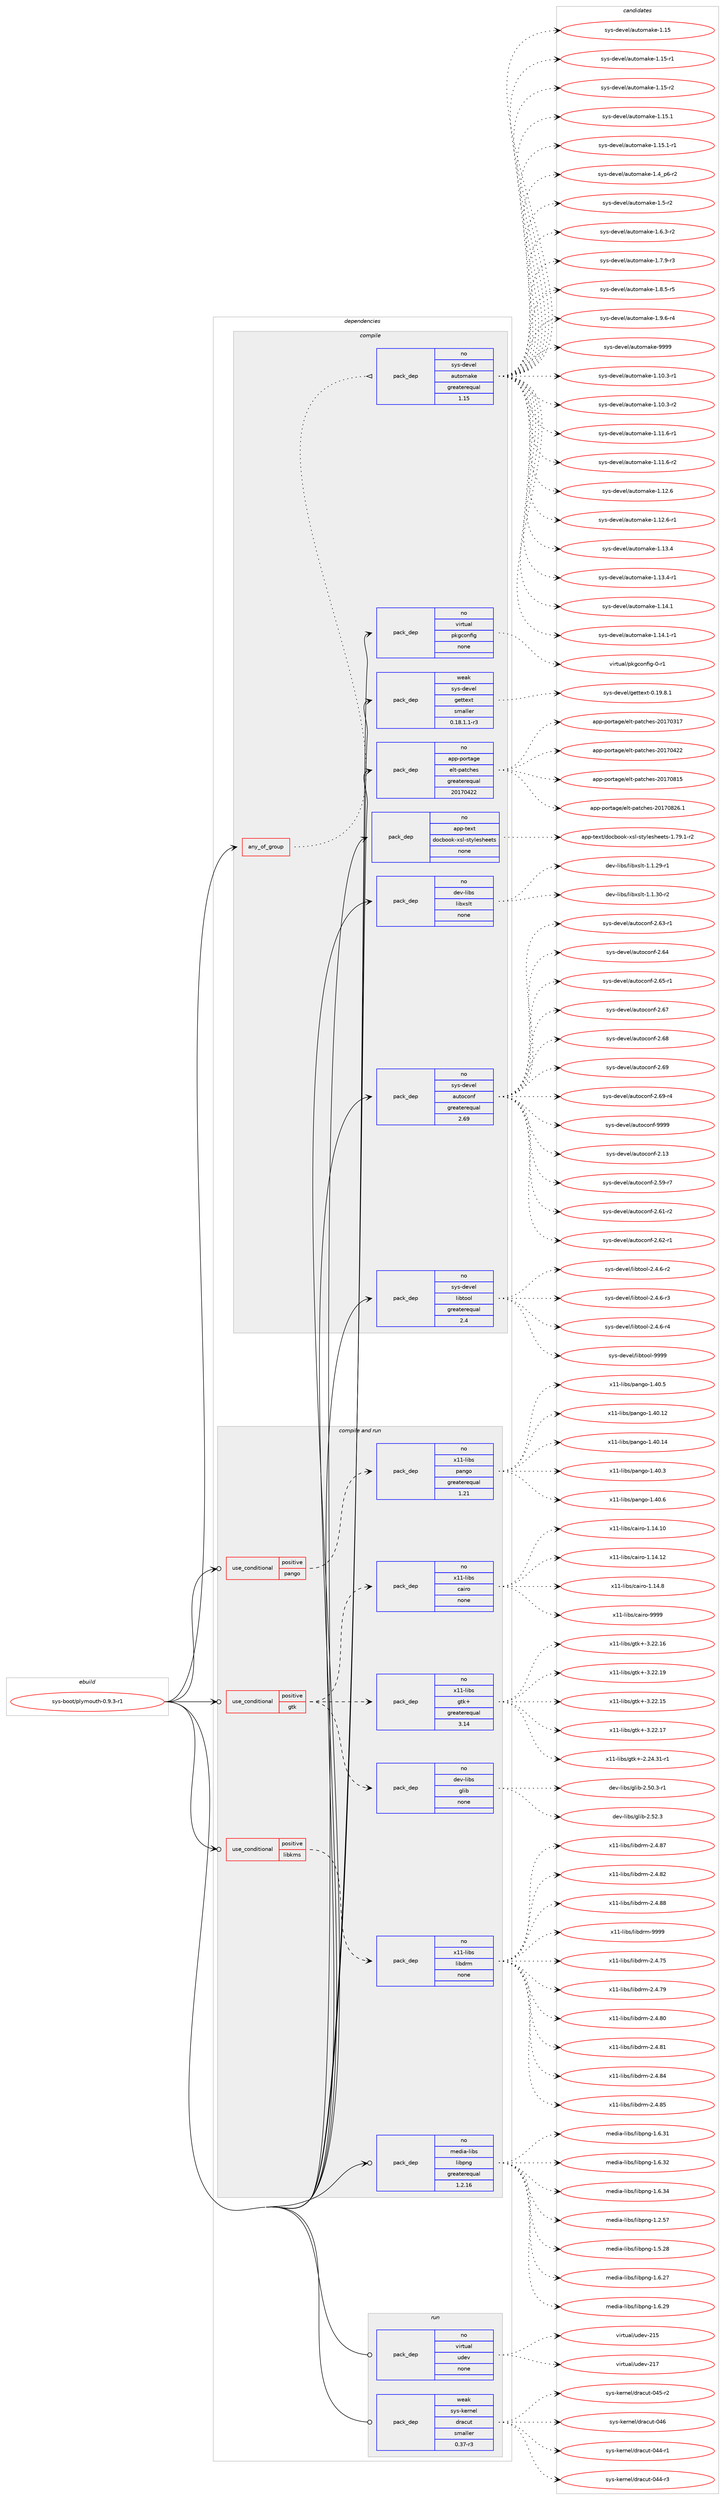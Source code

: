 digraph prolog {

# *************
# Graph options
# *************

newrank=true;
concentrate=true;
compound=true;
graph [rankdir=LR,fontname=Helvetica,fontsize=10,ranksep=1.5];#, ranksep=2.5, nodesep=0.2];
edge  [arrowhead=vee];
node  [fontname=Helvetica,fontsize=10];

# **********
# The ebuild
# **********

subgraph cluster_leftcol {
color=gray;
rank=same;
label=<<i>ebuild</i>>;
id [label="sys-boot/plymouth-0.9.3-r1", color=red, width=4, href="../sys-boot/plymouth-0.9.3-r1.svg"];
}

# ****************
# The dependencies
# ****************

subgraph cluster_midcol {
color=gray;
label=<<i>dependencies</i>>;
subgraph cluster_compile {
fillcolor="#eeeeee";
style=filled;
label=<<i>compile</i>>;
subgraph any30 {
dependency4354 [label=<<TABLE BORDER="0" CELLBORDER="1" CELLSPACING="0" CELLPADDING="4"><TR><TD CELLPADDING="10">any_of_group</TD></TR></TABLE>>, shape=none, color=red];subgraph pack3863 {
dependency4355 [label=<<TABLE BORDER="0" CELLBORDER="1" CELLSPACING="0" CELLPADDING="4" WIDTH="220"><TR><TD ROWSPAN="6" CELLPADDING="30">pack_dep</TD></TR><TR><TD WIDTH="110">no</TD></TR><TR><TD>sys-devel</TD></TR><TR><TD>automake</TD></TR><TR><TD>greaterequal</TD></TR><TR><TD>1.15</TD></TR></TABLE>>, shape=none, color=blue];
}
dependency4354:e -> dependency4355:w [weight=20,style="dotted",arrowhead="oinv"];
}
id:e -> dependency4354:w [weight=20,style="solid",arrowhead="vee"];
subgraph pack3864 {
dependency4356 [label=<<TABLE BORDER="0" CELLBORDER="1" CELLSPACING="0" CELLPADDING="4" WIDTH="220"><TR><TD ROWSPAN="6" CELLPADDING="30">pack_dep</TD></TR><TR><TD WIDTH="110">no</TD></TR><TR><TD>app-portage</TD></TR><TR><TD>elt-patches</TD></TR><TR><TD>greaterequal</TD></TR><TR><TD>20170422</TD></TR></TABLE>>, shape=none, color=blue];
}
id:e -> dependency4356:w [weight=20,style="solid",arrowhead="vee"];
subgraph pack3865 {
dependency4357 [label=<<TABLE BORDER="0" CELLBORDER="1" CELLSPACING="0" CELLPADDING="4" WIDTH="220"><TR><TD ROWSPAN="6" CELLPADDING="30">pack_dep</TD></TR><TR><TD WIDTH="110">no</TD></TR><TR><TD>app-text</TD></TR><TR><TD>docbook-xsl-stylesheets</TD></TR><TR><TD>none</TD></TR><TR><TD></TD></TR></TABLE>>, shape=none, color=blue];
}
id:e -> dependency4357:w [weight=20,style="solid",arrowhead="vee"];
subgraph pack3866 {
dependency4358 [label=<<TABLE BORDER="0" CELLBORDER="1" CELLSPACING="0" CELLPADDING="4" WIDTH="220"><TR><TD ROWSPAN="6" CELLPADDING="30">pack_dep</TD></TR><TR><TD WIDTH="110">no</TD></TR><TR><TD>dev-libs</TD></TR><TR><TD>libxslt</TD></TR><TR><TD>none</TD></TR><TR><TD></TD></TR></TABLE>>, shape=none, color=blue];
}
id:e -> dependency4358:w [weight=20,style="solid",arrowhead="vee"];
subgraph pack3867 {
dependency4359 [label=<<TABLE BORDER="0" CELLBORDER="1" CELLSPACING="0" CELLPADDING="4" WIDTH="220"><TR><TD ROWSPAN="6" CELLPADDING="30">pack_dep</TD></TR><TR><TD WIDTH="110">no</TD></TR><TR><TD>sys-devel</TD></TR><TR><TD>autoconf</TD></TR><TR><TD>greaterequal</TD></TR><TR><TD>2.69</TD></TR></TABLE>>, shape=none, color=blue];
}
id:e -> dependency4359:w [weight=20,style="solid",arrowhead="vee"];
subgraph pack3868 {
dependency4360 [label=<<TABLE BORDER="0" CELLBORDER="1" CELLSPACING="0" CELLPADDING="4" WIDTH="220"><TR><TD ROWSPAN="6" CELLPADDING="30">pack_dep</TD></TR><TR><TD WIDTH="110">no</TD></TR><TR><TD>sys-devel</TD></TR><TR><TD>libtool</TD></TR><TR><TD>greaterequal</TD></TR><TR><TD>2.4</TD></TR></TABLE>>, shape=none, color=blue];
}
id:e -> dependency4360:w [weight=20,style="solid",arrowhead="vee"];
subgraph pack3869 {
dependency4361 [label=<<TABLE BORDER="0" CELLBORDER="1" CELLSPACING="0" CELLPADDING="4" WIDTH="220"><TR><TD ROWSPAN="6" CELLPADDING="30">pack_dep</TD></TR><TR><TD WIDTH="110">no</TD></TR><TR><TD>virtual</TD></TR><TR><TD>pkgconfig</TD></TR><TR><TD>none</TD></TR><TR><TD></TD></TR></TABLE>>, shape=none, color=blue];
}
id:e -> dependency4361:w [weight=20,style="solid",arrowhead="vee"];
subgraph pack3870 {
dependency4362 [label=<<TABLE BORDER="0" CELLBORDER="1" CELLSPACING="0" CELLPADDING="4" WIDTH="220"><TR><TD ROWSPAN="6" CELLPADDING="30">pack_dep</TD></TR><TR><TD WIDTH="110">weak</TD></TR><TR><TD>sys-devel</TD></TR><TR><TD>gettext</TD></TR><TR><TD>smaller</TD></TR><TR><TD>0.18.1.1-r3</TD></TR></TABLE>>, shape=none, color=blue];
}
id:e -> dependency4362:w [weight=20,style="solid",arrowhead="vee"];
}
subgraph cluster_compileandrun {
fillcolor="#eeeeee";
style=filled;
label=<<i>compile and run</i>>;
subgraph cond459 {
dependency4363 [label=<<TABLE BORDER="0" CELLBORDER="1" CELLSPACING="0" CELLPADDING="4"><TR><TD ROWSPAN="3" CELLPADDING="10">use_conditional</TD></TR><TR><TD>positive</TD></TR><TR><TD>gtk</TD></TR></TABLE>>, shape=none, color=red];
subgraph pack3871 {
dependency4364 [label=<<TABLE BORDER="0" CELLBORDER="1" CELLSPACING="0" CELLPADDING="4" WIDTH="220"><TR><TD ROWSPAN="6" CELLPADDING="30">pack_dep</TD></TR><TR><TD WIDTH="110">no</TD></TR><TR><TD>dev-libs</TD></TR><TR><TD>glib</TD></TR><TR><TD>none</TD></TR><TR><TD></TD></TR></TABLE>>, shape=none, color=blue];
}
dependency4363:e -> dependency4364:w [weight=20,style="dashed",arrowhead="vee"];
subgraph pack3872 {
dependency4365 [label=<<TABLE BORDER="0" CELLBORDER="1" CELLSPACING="0" CELLPADDING="4" WIDTH="220"><TR><TD ROWSPAN="6" CELLPADDING="30">pack_dep</TD></TR><TR><TD WIDTH="110">no</TD></TR><TR><TD>x11-libs</TD></TR><TR><TD>gtk+</TD></TR><TR><TD>greaterequal</TD></TR><TR><TD>3.14</TD></TR></TABLE>>, shape=none, color=blue];
}
dependency4363:e -> dependency4365:w [weight=20,style="dashed",arrowhead="vee"];
subgraph pack3873 {
dependency4366 [label=<<TABLE BORDER="0" CELLBORDER="1" CELLSPACING="0" CELLPADDING="4" WIDTH="220"><TR><TD ROWSPAN="6" CELLPADDING="30">pack_dep</TD></TR><TR><TD WIDTH="110">no</TD></TR><TR><TD>x11-libs</TD></TR><TR><TD>cairo</TD></TR><TR><TD>none</TD></TR><TR><TD></TD></TR></TABLE>>, shape=none, color=blue];
}
dependency4363:e -> dependency4366:w [weight=20,style="dashed",arrowhead="vee"];
}
id:e -> dependency4363:w [weight=20,style="solid",arrowhead="odotvee"];
subgraph cond460 {
dependency4367 [label=<<TABLE BORDER="0" CELLBORDER="1" CELLSPACING="0" CELLPADDING="4"><TR><TD ROWSPAN="3" CELLPADDING="10">use_conditional</TD></TR><TR><TD>positive</TD></TR><TR><TD>libkms</TD></TR></TABLE>>, shape=none, color=red];
subgraph pack3874 {
dependency4368 [label=<<TABLE BORDER="0" CELLBORDER="1" CELLSPACING="0" CELLPADDING="4" WIDTH="220"><TR><TD ROWSPAN="6" CELLPADDING="30">pack_dep</TD></TR><TR><TD WIDTH="110">no</TD></TR><TR><TD>x11-libs</TD></TR><TR><TD>libdrm</TD></TR><TR><TD>none</TD></TR><TR><TD></TD></TR></TABLE>>, shape=none, color=blue];
}
dependency4367:e -> dependency4368:w [weight=20,style="dashed",arrowhead="vee"];
}
id:e -> dependency4367:w [weight=20,style="solid",arrowhead="odotvee"];
subgraph cond461 {
dependency4369 [label=<<TABLE BORDER="0" CELLBORDER="1" CELLSPACING="0" CELLPADDING="4"><TR><TD ROWSPAN="3" CELLPADDING="10">use_conditional</TD></TR><TR><TD>positive</TD></TR><TR><TD>pango</TD></TR></TABLE>>, shape=none, color=red];
subgraph pack3875 {
dependency4370 [label=<<TABLE BORDER="0" CELLBORDER="1" CELLSPACING="0" CELLPADDING="4" WIDTH="220"><TR><TD ROWSPAN="6" CELLPADDING="30">pack_dep</TD></TR><TR><TD WIDTH="110">no</TD></TR><TR><TD>x11-libs</TD></TR><TR><TD>pango</TD></TR><TR><TD>greaterequal</TD></TR><TR><TD>1.21</TD></TR></TABLE>>, shape=none, color=blue];
}
dependency4369:e -> dependency4370:w [weight=20,style="dashed",arrowhead="vee"];
}
id:e -> dependency4369:w [weight=20,style="solid",arrowhead="odotvee"];
subgraph pack3876 {
dependency4371 [label=<<TABLE BORDER="0" CELLBORDER="1" CELLSPACING="0" CELLPADDING="4" WIDTH="220"><TR><TD ROWSPAN="6" CELLPADDING="30">pack_dep</TD></TR><TR><TD WIDTH="110">no</TD></TR><TR><TD>media-libs</TD></TR><TR><TD>libpng</TD></TR><TR><TD>greaterequal</TD></TR><TR><TD>1.2.16</TD></TR></TABLE>>, shape=none, color=blue];
}
id:e -> dependency4371:w [weight=20,style="solid",arrowhead="odotvee"];
}
subgraph cluster_run {
fillcolor="#eeeeee";
style=filled;
label=<<i>run</i>>;
subgraph pack3877 {
dependency4372 [label=<<TABLE BORDER="0" CELLBORDER="1" CELLSPACING="0" CELLPADDING="4" WIDTH="220"><TR><TD ROWSPAN="6" CELLPADDING="30">pack_dep</TD></TR><TR><TD WIDTH="110">no</TD></TR><TR><TD>virtual</TD></TR><TR><TD>udev</TD></TR><TR><TD>none</TD></TR><TR><TD></TD></TR></TABLE>>, shape=none, color=blue];
}
id:e -> dependency4372:w [weight=20,style="solid",arrowhead="odot"];
subgraph pack3878 {
dependency4373 [label=<<TABLE BORDER="0" CELLBORDER="1" CELLSPACING="0" CELLPADDING="4" WIDTH="220"><TR><TD ROWSPAN="6" CELLPADDING="30">pack_dep</TD></TR><TR><TD WIDTH="110">weak</TD></TR><TR><TD>sys-kernel</TD></TR><TR><TD>dracut</TD></TR><TR><TD>smaller</TD></TR><TR><TD>0.37-r3</TD></TR></TABLE>>, shape=none, color=blue];
}
id:e -> dependency4373:w [weight=20,style="solid",arrowhead="odot"];
}
}

# **************
# The candidates
# **************

subgraph cluster_choices {
rank=same;
color=gray;
label=<<i>candidates</i>>;

subgraph choice3863 {
color=black;
nodesep=1;
choice11512111545100101118101108479711711611110997107101454946494846514511449 [label="sys-devel/automake-1.10.3-r1", color=red, width=4,href="../sys-devel/automake-1.10.3-r1.svg"];
choice11512111545100101118101108479711711611110997107101454946494846514511450 [label="sys-devel/automake-1.10.3-r2", color=red, width=4,href="../sys-devel/automake-1.10.3-r2.svg"];
choice11512111545100101118101108479711711611110997107101454946494946544511449 [label="sys-devel/automake-1.11.6-r1", color=red, width=4,href="../sys-devel/automake-1.11.6-r1.svg"];
choice11512111545100101118101108479711711611110997107101454946494946544511450 [label="sys-devel/automake-1.11.6-r2", color=red, width=4,href="../sys-devel/automake-1.11.6-r2.svg"];
choice1151211154510010111810110847971171161111099710710145494649504654 [label="sys-devel/automake-1.12.6", color=red, width=4,href="../sys-devel/automake-1.12.6.svg"];
choice11512111545100101118101108479711711611110997107101454946495046544511449 [label="sys-devel/automake-1.12.6-r1", color=red, width=4,href="../sys-devel/automake-1.12.6-r1.svg"];
choice1151211154510010111810110847971171161111099710710145494649514652 [label="sys-devel/automake-1.13.4", color=red, width=4,href="../sys-devel/automake-1.13.4.svg"];
choice11512111545100101118101108479711711611110997107101454946495146524511449 [label="sys-devel/automake-1.13.4-r1", color=red, width=4,href="../sys-devel/automake-1.13.4-r1.svg"];
choice1151211154510010111810110847971171161111099710710145494649524649 [label="sys-devel/automake-1.14.1", color=red, width=4,href="../sys-devel/automake-1.14.1.svg"];
choice11512111545100101118101108479711711611110997107101454946495246494511449 [label="sys-devel/automake-1.14.1-r1", color=red, width=4,href="../sys-devel/automake-1.14.1-r1.svg"];
choice115121115451001011181011084797117116111109971071014549464953 [label="sys-devel/automake-1.15", color=red, width=4,href="../sys-devel/automake-1.15.svg"];
choice1151211154510010111810110847971171161111099710710145494649534511449 [label="sys-devel/automake-1.15-r1", color=red, width=4,href="../sys-devel/automake-1.15-r1.svg"];
choice1151211154510010111810110847971171161111099710710145494649534511450 [label="sys-devel/automake-1.15-r2", color=red, width=4,href="../sys-devel/automake-1.15-r2.svg"];
choice1151211154510010111810110847971171161111099710710145494649534649 [label="sys-devel/automake-1.15.1", color=red, width=4,href="../sys-devel/automake-1.15.1.svg"];
choice11512111545100101118101108479711711611110997107101454946495346494511449 [label="sys-devel/automake-1.15.1-r1", color=red, width=4,href="../sys-devel/automake-1.15.1-r1.svg"];
choice115121115451001011181011084797117116111109971071014549465295112544511450 [label="sys-devel/automake-1.4_p6-r2", color=red, width=4,href="../sys-devel/automake-1.4_p6-r2.svg"];
choice11512111545100101118101108479711711611110997107101454946534511450 [label="sys-devel/automake-1.5-r2", color=red, width=4,href="../sys-devel/automake-1.5-r2.svg"];
choice115121115451001011181011084797117116111109971071014549465446514511450 [label="sys-devel/automake-1.6.3-r2", color=red, width=4,href="../sys-devel/automake-1.6.3-r2.svg"];
choice115121115451001011181011084797117116111109971071014549465546574511451 [label="sys-devel/automake-1.7.9-r3", color=red, width=4,href="../sys-devel/automake-1.7.9-r3.svg"];
choice115121115451001011181011084797117116111109971071014549465646534511453 [label="sys-devel/automake-1.8.5-r5", color=red, width=4,href="../sys-devel/automake-1.8.5-r5.svg"];
choice115121115451001011181011084797117116111109971071014549465746544511452 [label="sys-devel/automake-1.9.6-r4", color=red, width=4,href="../sys-devel/automake-1.9.6-r4.svg"];
choice115121115451001011181011084797117116111109971071014557575757 [label="sys-devel/automake-9999", color=red, width=4,href="../sys-devel/automake-9999.svg"];
dependency4355:e -> choice11512111545100101118101108479711711611110997107101454946494846514511449:w [style=dotted,weight="100"];
dependency4355:e -> choice11512111545100101118101108479711711611110997107101454946494846514511450:w [style=dotted,weight="100"];
dependency4355:e -> choice11512111545100101118101108479711711611110997107101454946494946544511449:w [style=dotted,weight="100"];
dependency4355:e -> choice11512111545100101118101108479711711611110997107101454946494946544511450:w [style=dotted,weight="100"];
dependency4355:e -> choice1151211154510010111810110847971171161111099710710145494649504654:w [style=dotted,weight="100"];
dependency4355:e -> choice11512111545100101118101108479711711611110997107101454946495046544511449:w [style=dotted,weight="100"];
dependency4355:e -> choice1151211154510010111810110847971171161111099710710145494649514652:w [style=dotted,weight="100"];
dependency4355:e -> choice11512111545100101118101108479711711611110997107101454946495146524511449:w [style=dotted,weight="100"];
dependency4355:e -> choice1151211154510010111810110847971171161111099710710145494649524649:w [style=dotted,weight="100"];
dependency4355:e -> choice11512111545100101118101108479711711611110997107101454946495246494511449:w [style=dotted,weight="100"];
dependency4355:e -> choice115121115451001011181011084797117116111109971071014549464953:w [style=dotted,weight="100"];
dependency4355:e -> choice1151211154510010111810110847971171161111099710710145494649534511449:w [style=dotted,weight="100"];
dependency4355:e -> choice1151211154510010111810110847971171161111099710710145494649534511450:w [style=dotted,weight="100"];
dependency4355:e -> choice1151211154510010111810110847971171161111099710710145494649534649:w [style=dotted,weight="100"];
dependency4355:e -> choice11512111545100101118101108479711711611110997107101454946495346494511449:w [style=dotted,weight="100"];
dependency4355:e -> choice115121115451001011181011084797117116111109971071014549465295112544511450:w [style=dotted,weight="100"];
dependency4355:e -> choice11512111545100101118101108479711711611110997107101454946534511450:w [style=dotted,weight="100"];
dependency4355:e -> choice115121115451001011181011084797117116111109971071014549465446514511450:w [style=dotted,weight="100"];
dependency4355:e -> choice115121115451001011181011084797117116111109971071014549465546574511451:w [style=dotted,weight="100"];
dependency4355:e -> choice115121115451001011181011084797117116111109971071014549465646534511453:w [style=dotted,weight="100"];
dependency4355:e -> choice115121115451001011181011084797117116111109971071014549465746544511452:w [style=dotted,weight="100"];
dependency4355:e -> choice115121115451001011181011084797117116111109971071014557575757:w [style=dotted,weight="100"];
}
subgraph choice3864 {
color=black;
nodesep=1;
choice97112112451121111141169710310147101108116451129711699104101115455048495548514955 [label="app-portage/elt-patches-20170317", color=red, width=4,href="../app-portage/elt-patches-20170317.svg"];
choice97112112451121111141169710310147101108116451129711699104101115455048495548525050 [label="app-portage/elt-patches-20170422", color=red, width=4,href="../app-portage/elt-patches-20170422.svg"];
choice97112112451121111141169710310147101108116451129711699104101115455048495548564953 [label="app-portage/elt-patches-20170815", color=red, width=4,href="../app-portage/elt-patches-20170815.svg"];
choice971121124511211111411697103101471011081164511297116991041011154550484955485650544649 [label="app-portage/elt-patches-20170826.1", color=red, width=4,href="../app-portage/elt-patches-20170826.1.svg"];
dependency4356:e -> choice97112112451121111141169710310147101108116451129711699104101115455048495548514955:w [style=dotted,weight="100"];
dependency4356:e -> choice97112112451121111141169710310147101108116451129711699104101115455048495548525050:w [style=dotted,weight="100"];
dependency4356:e -> choice97112112451121111141169710310147101108116451129711699104101115455048495548564953:w [style=dotted,weight="100"];
dependency4356:e -> choice971121124511211111411697103101471011081164511297116991041011154550484955485650544649:w [style=dotted,weight="100"];
}
subgraph choice3865 {
color=black;
nodesep=1;
choice97112112451161011201164710011199981111111074512011510845115116121108101115104101101116115454946555746494511450 [label="app-text/docbook-xsl-stylesheets-1.79.1-r2", color=red, width=4,href="../app-text/docbook-xsl-stylesheets-1.79.1-r2.svg"];
dependency4357:e -> choice97112112451161011201164710011199981111111074512011510845115116121108101115104101101116115454946555746494511450:w [style=dotted,weight="100"];
}
subgraph choice3866 {
color=black;
nodesep=1;
choice10010111845108105981154710810598120115108116454946494650574511449 [label="dev-libs/libxslt-1.1.29-r1", color=red, width=4,href="../dev-libs/libxslt-1.1.29-r1.svg"];
choice10010111845108105981154710810598120115108116454946494651484511450 [label="dev-libs/libxslt-1.1.30-r2", color=red, width=4,href="../dev-libs/libxslt-1.1.30-r2.svg"];
dependency4358:e -> choice10010111845108105981154710810598120115108116454946494650574511449:w [style=dotted,weight="100"];
dependency4358:e -> choice10010111845108105981154710810598120115108116454946494651484511450:w [style=dotted,weight="100"];
}
subgraph choice3867 {
color=black;
nodesep=1;
choice115121115451001011181011084797117116111991111101024550464951 [label="sys-devel/autoconf-2.13", color=red, width=4,href="../sys-devel/autoconf-2.13.svg"];
choice1151211154510010111810110847971171161119911111010245504653574511455 [label="sys-devel/autoconf-2.59-r7", color=red, width=4,href="../sys-devel/autoconf-2.59-r7.svg"];
choice1151211154510010111810110847971171161119911111010245504654494511450 [label="sys-devel/autoconf-2.61-r2", color=red, width=4,href="../sys-devel/autoconf-2.61-r2.svg"];
choice1151211154510010111810110847971171161119911111010245504654504511449 [label="sys-devel/autoconf-2.62-r1", color=red, width=4,href="../sys-devel/autoconf-2.62-r1.svg"];
choice1151211154510010111810110847971171161119911111010245504654514511449 [label="sys-devel/autoconf-2.63-r1", color=red, width=4,href="../sys-devel/autoconf-2.63-r1.svg"];
choice115121115451001011181011084797117116111991111101024550465452 [label="sys-devel/autoconf-2.64", color=red, width=4,href="../sys-devel/autoconf-2.64.svg"];
choice1151211154510010111810110847971171161119911111010245504654534511449 [label="sys-devel/autoconf-2.65-r1", color=red, width=4,href="../sys-devel/autoconf-2.65-r1.svg"];
choice115121115451001011181011084797117116111991111101024550465455 [label="sys-devel/autoconf-2.67", color=red, width=4,href="../sys-devel/autoconf-2.67.svg"];
choice115121115451001011181011084797117116111991111101024550465456 [label="sys-devel/autoconf-2.68", color=red, width=4,href="../sys-devel/autoconf-2.68.svg"];
choice115121115451001011181011084797117116111991111101024550465457 [label="sys-devel/autoconf-2.69", color=red, width=4,href="../sys-devel/autoconf-2.69.svg"];
choice1151211154510010111810110847971171161119911111010245504654574511452 [label="sys-devel/autoconf-2.69-r4", color=red, width=4,href="../sys-devel/autoconf-2.69-r4.svg"];
choice115121115451001011181011084797117116111991111101024557575757 [label="sys-devel/autoconf-9999", color=red, width=4,href="../sys-devel/autoconf-9999.svg"];
dependency4359:e -> choice115121115451001011181011084797117116111991111101024550464951:w [style=dotted,weight="100"];
dependency4359:e -> choice1151211154510010111810110847971171161119911111010245504653574511455:w [style=dotted,weight="100"];
dependency4359:e -> choice1151211154510010111810110847971171161119911111010245504654494511450:w [style=dotted,weight="100"];
dependency4359:e -> choice1151211154510010111810110847971171161119911111010245504654504511449:w [style=dotted,weight="100"];
dependency4359:e -> choice1151211154510010111810110847971171161119911111010245504654514511449:w [style=dotted,weight="100"];
dependency4359:e -> choice115121115451001011181011084797117116111991111101024550465452:w [style=dotted,weight="100"];
dependency4359:e -> choice1151211154510010111810110847971171161119911111010245504654534511449:w [style=dotted,weight="100"];
dependency4359:e -> choice115121115451001011181011084797117116111991111101024550465455:w [style=dotted,weight="100"];
dependency4359:e -> choice115121115451001011181011084797117116111991111101024550465456:w [style=dotted,weight="100"];
dependency4359:e -> choice115121115451001011181011084797117116111991111101024550465457:w [style=dotted,weight="100"];
dependency4359:e -> choice1151211154510010111810110847971171161119911111010245504654574511452:w [style=dotted,weight="100"];
dependency4359:e -> choice115121115451001011181011084797117116111991111101024557575757:w [style=dotted,weight="100"];
}
subgraph choice3868 {
color=black;
nodesep=1;
choice1151211154510010111810110847108105981161111111084550465246544511450 [label="sys-devel/libtool-2.4.6-r2", color=red, width=4,href="../sys-devel/libtool-2.4.6-r2.svg"];
choice1151211154510010111810110847108105981161111111084550465246544511451 [label="sys-devel/libtool-2.4.6-r3", color=red, width=4,href="../sys-devel/libtool-2.4.6-r3.svg"];
choice1151211154510010111810110847108105981161111111084550465246544511452 [label="sys-devel/libtool-2.4.6-r4", color=red, width=4,href="../sys-devel/libtool-2.4.6-r4.svg"];
choice1151211154510010111810110847108105981161111111084557575757 [label="sys-devel/libtool-9999", color=red, width=4,href="../sys-devel/libtool-9999.svg"];
dependency4360:e -> choice1151211154510010111810110847108105981161111111084550465246544511450:w [style=dotted,weight="100"];
dependency4360:e -> choice1151211154510010111810110847108105981161111111084550465246544511451:w [style=dotted,weight="100"];
dependency4360:e -> choice1151211154510010111810110847108105981161111111084550465246544511452:w [style=dotted,weight="100"];
dependency4360:e -> choice1151211154510010111810110847108105981161111111084557575757:w [style=dotted,weight="100"];
}
subgraph choice3869 {
color=black;
nodesep=1;
choice11810511411611797108471121071039911111010210510345484511449 [label="virtual/pkgconfig-0-r1", color=red, width=4,href="../virtual/pkgconfig-0-r1.svg"];
dependency4361:e -> choice11810511411611797108471121071039911111010210510345484511449:w [style=dotted,weight="100"];
}
subgraph choice3870 {
color=black;
nodesep=1;
choice1151211154510010111810110847103101116116101120116454846495746564649 [label="sys-devel/gettext-0.19.8.1", color=red, width=4,href="../sys-devel/gettext-0.19.8.1.svg"];
dependency4362:e -> choice1151211154510010111810110847103101116116101120116454846495746564649:w [style=dotted,weight="100"];
}
subgraph choice3871 {
color=black;
nodesep=1;
choice10010111845108105981154710310810598455046534846514511449 [label="dev-libs/glib-2.50.3-r1", color=red, width=4,href="../dev-libs/glib-2.50.3-r1.svg"];
choice1001011184510810598115471031081059845504653504651 [label="dev-libs/glib-2.52.3", color=red, width=4,href="../dev-libs/glib-2.52.3.svg"];
dependency4364:e -> choice10010111845108105981154710310810598455046534846514511449:w [style=dotted,weight="100"];
dependency4364:e -> choice1001011184510810598115471031081059845504653504651:w [style=dotted,weight="100"];
}
subgraph choice3872 {
color=black;
nodesep=1;
choice1204949451081059811547103116107434551465050464953 [label="x11-libs/gtk+-3.22.15", color=red, width=4,href="../x11-libs/gtk+-3.22.15.svg"];
choice1204949451081059811547103116107434551465050464955 [label="x11-libs/gtk+-3.22.17", color=red, width=4,href="../x11-libs/gtk+-3.22.17.svg"];
choice12049494510810598115471031161074345504650524651494511449 [label="x11-libs/gtk+-2.24.31-r1", color=red, width=4,href="../x11-libs/gtk+-2.24.31-r1.svg"];
choice1204949451081059811547103116107434551465050464954 [label="x11-libs/gtk+-3.22.16", color=red, width=4,href="../x11-libs/gtk+-3.22.16.svg"];
choice1204949451081059811547103116107434551465050464957 [label="x11-libs/gtk+-3.22.19", color=red, width=4,href="../x11-libs/gtk+-3.22.19.svg"];
dependency4365:e -> choice1204949451081059811547103116107434551465050464953:w [style=dotted,weight="100"];
dependency4365:e -> choice1204949451081059811547103116107434551465050464955:w [style=dotted,weight="100"];
dependency4365:e -> choice12049494510810598115471031161074345504650524651494511449:w [style=dotted,weight="100"];
dependency4365:e -> choice1204949451081059811547103116107434551465050464954:w [style=dotted,weight="100"];
dependency4365:e -> choice1204949451081059811547103116107434551465050464957:w [style=dotted,weight="100"];
}
subgraph choice3873 {
color=black;
nodesep=1;
choice120494945108105981154799971051141114549464952464948 [label="x11-libs/cairo-1.14.10", color=red, width=4,href="../x11-libs/cairo-1.14.10.svg"];
choice120494945108105981154799971051141114549464952464950 [label="x11-libs/cairo-1.14.12", color=red, width=4,href="../x11-libs/cairo-1.14.12.svg"];
choice1204949451081059811547999710511411145494649524656 [label="x11-libs/cairo-1.14.8", color=red, width=4,href="../x11-libs/cairo-1.14.8.svg"];
choice120494945108105981154799971051141114557575757 [label="x11-libs/cairo-9999", color=red, width=4,href="../x11-libs/cairo-9999.svg"];
dependency4366:e -> choice120494945108105981154799971051141114549464952464948:w [style=dotted,weight="100"];
dependency4366:e -> choice120494945108105981154799971051141114549464952464950:w [style=dotted,weight="100"];
dependency4366:e -> choice1204949451081059811547999710511411145494649524656:w [style=dotted,weight="100"];
dependency4366:e -> choice120494945108105981154799971051141114557575757:w [style=dotted,weight="100"];
}
subgraph choice3874 {
color=black;
nodesep=1;
choice12049494510810598115471081059810011410945504652465553 [label="x11-libs/libdrm-2.4.75", color=red, width=4,href="../x11-libs/libdrm-2.4.75.svg"];
choice12049494510810598115471081059810011410945504652465557 [label="x11-libs/libdrm-2.4.79", color=red, width=4,href="../x11-libs/libdrm-2.4.79.svg"];
choice12049494510810598115471081059810011410945504652465648 [label="x11-libs/libdrm-2.4.80", color=red, width=4,href="../x11-libs/libdrm-2.4.80.svg"];
choice12049494510810598115471081059810011410945504652465649 [label="x11-libs/libdrm-2.4.81", color=red, width=4,href="../x11-libs/libdrm-2.4.81.svg"];
choice12049494510810598115471081059810011410945504652465652 [label="x11-libs/libdrm-2.4.84", color=red, width=4,href="../x11-libs/libdrm-2.4.84.svg"];
choice12049494510810598115471081059810011410945504652465653 [label="x11-libs/libdrm-2.4.85", color=red, width=4,href="../x11-libs/libdrm-2.4.85.svg"];
choice12049494510810598115471081059810011410945504652465655 [label="x11-libs/libdrm-2.4.87", color=red, width=4,href="../x11-libs/libdrm-2.4.87.svg"];
choice12049494510810598115471081059810011410945504652465650 [label="x11-libs/libdrm-2.4.82", color=red, width=4,href="../x11-libs/libdrm-2.4.82.svg"];
choice12049494510810598115471081059810011410945504652465656 [label="x11-libs/libdrm-2.4.88", color=red, width=4,href="../x11-libs/libdrm-2.4.88.svg"];
choice1204949451081059811547108105981001141094557575757 [label="x11-libs/libdrm-9999", color=red, width=4,href="../x11-libs/libdrm-9999.svg"];
dependency4368:e -> choice12049494510810598115471081059810011410945504652465553:w [style=dotted,weight="100"];
dependency4368:e -> choice12049494510810598115471081059810011410945504652465557:w [style=dotted,weight="100"];
dependency4368:e -> choice12049494510810598115471081059810011410945504652465648:w [style=dotted,weight="100"];
dependency4368:e -> choice12049494510810598115471081059810011410945504652465649:w [style=dotted,weight="100"];
dependency4368:e -> choice12049494510810598115471081059810011410945504652465652:w [style=dotted,weight="100"];
dependency4368:e -> choice12049494510810598115471081059810011410945504652465653:w [style=dotted,weight="100"];
dependency4368:e -> choice12049494510810598115471081059810011410945504652465655:w [style=dotted,weight="100"];
dependency4368:e -> choice12049494510810598115471081059810011410945504652465650:w [style=dotted,weight="100"];
dependency4368:e -> choice12049494510810598115471081059810011410945504652465656:w [style=dotted,weight="100"];
dependency4368:e -> choice1204949451081059811547108105981001141094557575757:w [style=dotted,weight="100"];
}
subgraph choice3875 {
color=black;
nodesep=1;
choice12049494510810598115471129711010311145494652484653 [label="x11-libs/pango-1.40.5", color=red, width=4,href="../x11-libs/pango-1.40.5.svg"];
choice1204949451081059811547112971101031114549465248464950 [label="x11-libs/pango-1.40.12", color=red, width=4,href="../x11-libs/pango-1.40.12.svg"];
choice1204949451081059811547112971101031114549465248464952 [label="x11-libs/pango-1.40.14", color=red, width=4,href="../x11-libs/pango-1.40.14.svg"];
choice12049494510810598115471129711010311145494652484651 [label="x11-libs/pango-1.40.3", color=red, width=4,href="../x11-libs/pango-1.40.3.svg"];
choice12049494510810598115471129711010311145494652484654 [label="x11-libs/pango-1.40.6", color=red, width=4,href="../x11-libs/pango-1.40.6.svg"];
dependency4370:e -> choice12049494510810598115471129711010311145494652484653:w [style=dotted,weight="100"];
dependency4370:e -> choice1204949451081059811547112971101031114549465248464950:w [style=dotted,weight="100"];
dependency4370:e -> choice1204949451081059811547112971101031114549465248464952:w [style=dotted,weight="100"];
dependency4370:e -> choice12049494510810598115471129711010311145494652484651:w [style=dotted,weight="100"];
dependency4370:e -> choice12049494510810598115471129711010311145494652484654:w [style=dotted,weight="100"];
}
subgraph choice3876 {
color=black;
nodesep=1;
choice109101100105974510810598115471081059811211010345494650465355 [label="media-libs/libpng-1.2.57", color=red, width=4,href="../media-libs/libpng-1.2.57.svg"];
choice109101100105974510810598115471081059811211010345494653465056 [label="media-libs/libpng-1.5.28", color=red, width=4,href="../media-libs/libpng-1.5.28.svg"];
choice109101100105974510810598115471081059811211010345494654465055 [label="media-libs/libpng-1.6.27", color=red, width=4,href="../media-libs/libpng-1.6.27.svg"];
choice109101100105974510810598115471081059811211010345494654465057 [label="media-libs/libpng-1.6.29", color=red, width=4,href="../media-libs/libpng-1.6.29.svg"];
choice109101100105974510810598115471081059811211010345494654465149 [label="media-libs/libpng-1.6.31", color=red, width=4,href="../media-libs/libpng-1.6.31.svg"];
choice109101100105974510810598115471081059811211010345494654465150 [label="media-libs/libpng-1.6.32", color=red, width=4,href="../media-libs/libpng-1.6.32.svg"];
choice109101100105974510810598115471081059811211010345494654465152 [label="media-libs/libpng-1.6.34", color=red, width=4,href="../media-libs/libpng-1.6.34.svg"];
dependency4371:e -> choice109101100105974510810598115471081059811211010345494650465355:w [style=dotted,weight="100"];
dependency4371:e -> choice109101100105974510810598115471081059811211010345494653465056:w [style=dotted,weight="100"];
dependency4371:e -> choice109101100105974510810598115471081059811211010345494654465055:w [style=dotted,weight="100"];
dependency4371:e -> choice109101100105974510810598115471081059811211010345494654465057:w [style=dotted,weight="100"];
dependency4371:e -> choice109101100105974510810598115471081059811211010345494654465149:w [style=dotted,weight="100"];
dependency4371:e -> choice109101100105974510810598115471081059811211010345494654465150:w [style=dotted,weight="100"];
dependency4371:e -> choice109101100105974510810598115471081059811211010345494654465152:w [style=dotted,weight="100"];
}
subgraph choice3877 {
color=black;
nodesep=1;
choice118105114116117971084711710010111845504953 [label="virtual/udev-215", color=red, width=4,href="../virtual/udev-215.svg"];
choice118105114116117971084711710010111845504955 [label="virtual/udev-217", color=red, width=4,href="../virtual/udev-217.svg"];
dependency4372:e -> choice118105114116117971084711710010111845504953:w [style=dotted,weight="100"];
dependency4372:e -> choice118105114116117971084711710010111845504955:w [style=dotted,weight="100"];
}
subgraph choice3878 {
color=black;
nodesep=1;
choice11512111545107101114110101108471001149799117116454852524511449 [label="sys-kernel/dracut-044-r1", color=red, width=4,href="../sys-kernel/dracut-044-r1.svg"];
choice11512111545107101114110101108471001149799117116454852524511451 [label="sys-kernel/dracut-044-r3", color=red, width=4,href="../sys-kernel/dracut-044-r3.svg"];
choice11512111545107101114110101108471001149799117116454852534511450 [label="sys-kernel/dracut-045-r2", color=red, width=4,href="../sys-kernel/dracut-045-r2.svg"];
choice1151211154510710111411010110847100114979911711645485254 [label="sys-kernel/dracut-046", color=red, width=4,href="../sys-kernel/dracut-046.svg"];
dependency4373:e -> choice11512111545107101114110101108471001149799117116454852524511449:w [style=dotted,weight="100"];
dependency4373:e -> choice11512111545107101114110101108471001149799117116454852524511451:w [style=dotted,weight="100"];
dependency4373:e -> choice11512111545107101114110101108471001149799117116454852534511450:w [style=dotted,weight="100"];
dependency4373:e -> choice1151211154510710111411010110847100114979911711645485254:w [style=dotted,weight="100"];
}
}

}
